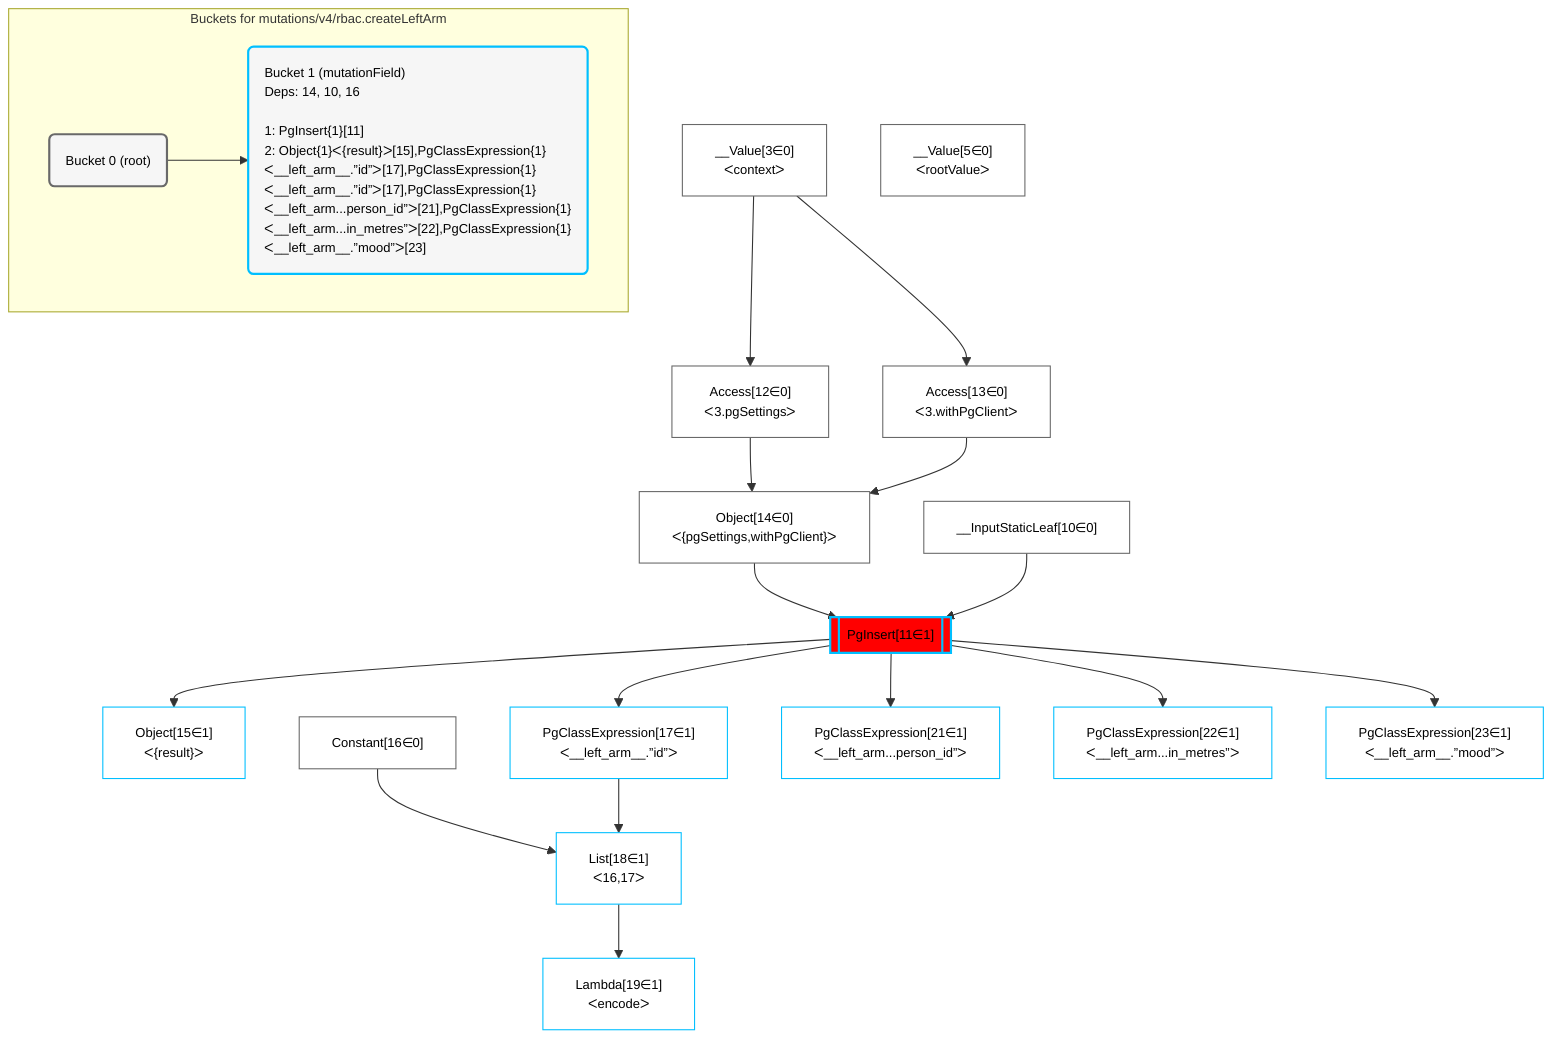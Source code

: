 %%{init: {'themeVariables': { 'fontSize': '12px'}}}%%
graph TD
    classDef path fill:#eee,stroke:#000,color:#000
    classDef plan fill:#fff,stroke-width:1px,color:#000
    classDef itemplan fill:#fff,stroke-width:2px,color:#000
    classDef sideeffectplan fill:#f00,stroke-width:2px,color:#000
    classDef bucket fill:#f6f6f6,color:#000,stroke-width:2px,text-align:left


    %% define steps
    __Value3["__Value[3∈0]<br />ᐸcontextᐳ"]:::plan
    __Value5["__Value[5∈0]<br />ᐸrootValueᐳ"]:::plan
    __InputStaticLeaf10["__InputStaticLeaf[10∈0]"]:::plan
    Access12["Access[12∈0]<br />ᐸ3.pgSettingsᐳ"]:::plan
    Access13["Access[13∈0]<br />ᐸ3.withPgClientᐳ"]:::plan
    Object14["Object[14∈0]<br />ᐸ{pgSettings,withPgClient}ᐳ"]:::plan
    PgInsert11[["PgInsert[11∈1]"]]:::sideeffectplan
    Object15["Object[15∈1]<br />ᐸ{result}ᐳ"]:::plan
    Constant16["Constant[16∈0]"]:::plan
    PgClassExpression17["PgClassExpression[17∈1]<br />ᐸ__left_arm__.”id”ᐳ"]:::plan
    List18["List[18∈1]<br />ᐸ16,17ᐳ"]:::plan
    Lambda19["Lambda[19∈1]<br />ᐸencodeᐳ"]:::plan
    PgClassExpression21["PgClassExpression[21∈1]<br />ᐸ__left_arm...person_id”ᐳ"]:::plan
    PgClassExpression22["PgClassExpression[22∈1]<br />ᐸ__left_arm...in_metres”ᐳ"]:::plan
    PgClassExpression23["PgClassExpression[23∈1]<br />ᐸ__left_arm__.”mood”ᐳ"]:::plan

    %% plan dependencies
    __Value3 --> Access12
    __Value3 --> Access13
    Access12 & Access13 --> Object14
    Object14 & __InputStaticLeaf10 --> PgInsert11
    PgInsert11 --> Object15
    PgInsert11 --> PgClassExpression17
    Constant16 & PgClassExpression17 --> List18
    List18 --> Lambda19
    PgInsert11 --> PgClassExpression21
    PgInsert11 --> PgClassExpression22
    PgInsert11 --> PgClassExpression23

    subgraph "Buckets for mutations/v4/rbac.createLeftArm"
    Bucket0("Bucket 0 (root)"):::bucket
    classDef bucket0 stroke:#696969
    class Bucket0,__Value3,__Value5,__InputStaticLeaf10,Access12,Access13,Object14,Constant16 bucket0
    Bucket1("Bucket 1 (mutationField)<br />Deps: 14, 10, 16<br /><br />1: PgInsert{1}[11]<br />2: Object{1}ᐸ{result}ᐳ[15],PgClassExpression{1}ᐸ__left_arm__.”id”ᐳ[17],PgClassExpression{1}ᐸ__left_arm__.”id”ᐳ[17],PgClassExpression{1}ᐸ__left_arm...person_id”ᐳ[21],PgClassExpression{1}ᐸ__left_arm...in_metres”ᐳ[22],PgClassExpression{1}ᐸ__left_arm__.”mood”ᐳ[23]"):::bucket
    classDef bucket1 stroke:#00bfff
    class Bucket1,PgInsert11,Object15,PgClassExpression17,List18,Lambda19,PgClassExpression21,PgClassExpression22,PgClassExpression23 bucket1
    Bucket0 --> Bucket1
    end